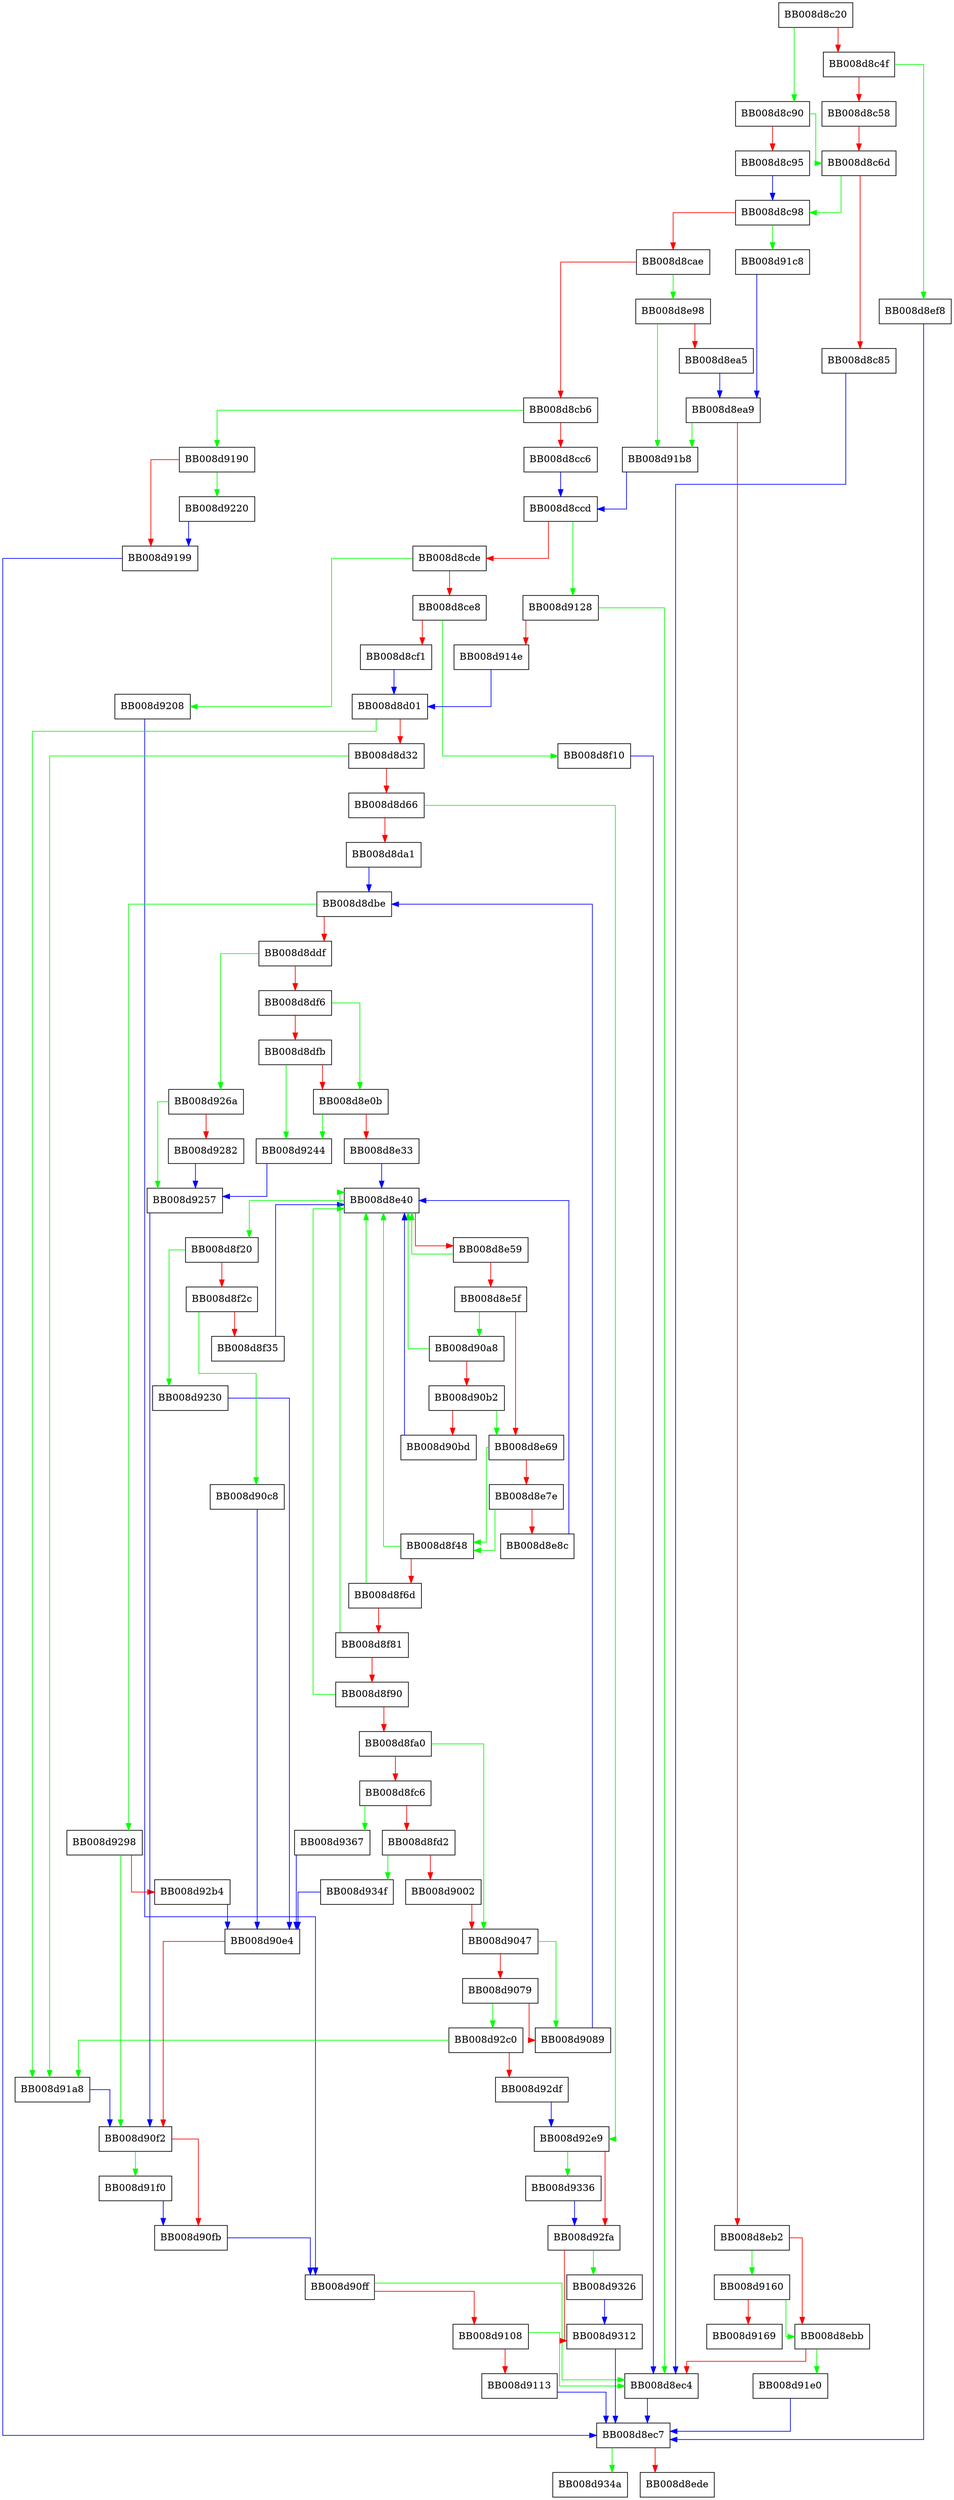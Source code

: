 digraph getcwd {
  node [shape="box"];
  graph [splines=ortho];
  BB008d8c20 -> BB008d8c90 [color="green"];
  BB008d8c20 -> BB008d8c4f [color="red"];
  BB008d8c4f -> BB008d8ef8 [color="green"];
  BB008d8c4f -> BB008d8c58 [color="red"];
  BB008d8c58 -> BB008d8c6d [color="red"];
  BB008d8c6d -> BB008d8c98 [color="green"];
  BB008d8c6d -> BB008d8c85 [color="red"];
  BB008d8c85 -> BB008d8ec4 [color="blue"];
  BB008d8c90 -> BB008d8c6d [color="green"];
  BB008d8c90 -> BB008d8c95 [color="red"];
  BB008d8c95 -> BB008d8c98 [color="blue"];
  BB008d8c98 -> BB008d91c8 [color="green"];
  BB008d8c98 -> BB008d8cae [color="red"];
  BB008d8cae -> BB008d8e98 [color="green"];
  BB008d8cae -> BB008d8cb6 [color="red"];
  BB008d8cb6 -> BB008d9190 [color="green"];
  BB008d8cb6 -> BB008d8cc6 [color="red"];
  BB008d8cc6 -> BB008d8ccd [color="blue"];
  BB008d8ccd -> BB008d9128 [color="green"];
  BB008d8ccd -> BB008d8cde [color="red"];
  BB008d8cde -> BB008d9208 [color="green"];
  BB008d8cde -> BB008d8ce8 [color="red"];
  BB008d8ce8 -> BB008d8f10 [color="green"];
  BB008d8ce8 -> BB008d8cf1 [color="red"];
  BB008d8cf1 -> BB008d8d01 [color="blue"];
  BB008d8d01 -> BB008d91a8 [color="green"];
  BB008d8d01 -> BB008d8d32 [color="red"];
  BB008d8d32 -> BB008d91a8 [color="green"];
  BB008d8d32 -> BB008d8d66 [color="red"];
  BB008d8d66 -> BB008d92e9 [color="green"];
  BB008d8d66 -> BB008d8da1 [color="red"];
  BB008d8da1 -> BB008d8dbe [color="blue"];
  BB008d8dbe -> BB008d9298 [color="green"];
  BB008d8dbe -> BB008d8ddf [color="red"];
  BB008d8ddf -> BB008d926a [color="green"];
  BB008d8ddf -> BB008d8df6 [color="red"];
  BB008d8df6 -> BB008d8e0b [color="green"];
  BB008d8df6 -> BB008d8dfb [color="red"];
  BB008d8dfb -> BB008d9244 [color="green"];
  BB008d8dfb -> BB008d8e0b [color="red"];
  BB008d8e0b -> BB008d9244 [color="green"];
  BB008d8e0b -> BB008d8e33 [color="red"];
  BB008d8e33 -> BB008d8e40 [color="blue"];
  BB008d8e40 -> BB008d8f20 [color="green"];
  BB008d8e40 -> BB008d8e59 [color="red"];
  BB008d8e59 -> BB008d8e40 [color="green"];
  BB008d8e59 -> BB008d8e5f [color="red"];
  BB008d8e5f -> BB008d90a8 [color="green"];
  BB008d8e5f -> BB008d8e69 [color="red"];
  BB008d8e69 -> BB008d8f48 [color="green"];
  BB008d8e69 -> BB008d8e7e [color="red"];
  BB008d8e7e -> BB008d8f48 [color="green"];
  BB008d8e7e -> BB008d8e8c [color="red"];
  BB008d8e8c -> BB008d8e40 [color="blue"];
  BB008d8e98 -> BB008d91b8 [color="green"];
  BB008d8e98 -> BB008d8ea5 [color="red"];
  BB008d8ea5 -> BB008d8ea9 [color="blue"];
  BB008d8ea9 -> BB008d91b8 [color="green"];
  BB008d8ea9 -> BB008d8eb2 [color="red"];
  BB008d8eb2 -> BB008d9160 [color="green"];
  BB008d8eb2 -> BB008d8ebb [color="red"];
  BB008d8ebb -> BB008d91e0 [color="green"];
  BB008d8ebb -> BB008d8ec4 [color="red"];
  BB008d8ec4 -> BB008d8ec7 [color="blue"];
  BB008d8ec7 -> BB008d934a [color="green"];
  BB008d8ec7 -> BB008d8ede [color="red"];
  BB008d8ef8 -> BB008d8ec7 [color="blue"];
  BB008d8f10 -> BB008d8ec4 [color="blue"];
  BB008d8f20 -> BB008d9230 [color="green"];
  BB008d8f20 -> BB008d8f2c [color="red"];
  BB008d8f2c -> BB008d90c8 [color="green"];
  BB008d8f2c -> BB008d8f35 [color="red"];
  BB008d8f35 -> BB008d8e40 [color="blue"];
  BB008d8f48 -> BB008d8e40 [color="green"];
  BB008d8f48 -> BB008d8f6d [color="red"];
  BB008d8f6d -> BB008d8e40 [color="green"];
  BB008d8f6d -> BB008d8f81 [color="red"];
  BB008d8f81 -> BB008d8e40 [color="green"];
  BB008d8f81 -> BB008d8f90 [color="red"];
  BB008d8f90 -> BB008d8e40 [color="green"];
  BB008d8f90 -> BB008d8fa0 [color="red"];
  BB008d8fa0 -> BB008d9047 [color="green"];
  BB008d8fa0 -> BB008d8fc6 [color="red"];
  BB008d8fc6 -> BB008d9367 [color="green"];
  BB008d8fc6 -> BB008d8fd2 [color="red"];
  BB008d8fd2 -> BB008d934f [color="green"];
  BB008d8fd2 -> BB008d9002 [color="red"];
  BB008d9002 -> BB008d9047 [color="red"];
  BB008d9047 -> BB008d9089 [color="green"];
  BB008d9047 -> BB008d9079 [color="red"];
  BB008d9079 -> BB008d92c0 [color="green"];
  BB008d9079 -> BB008d9089 [color="red"];
  BB008d9089 -> BB008d8dbe [color="blue"];
  BB008d90a8 -> BB008d8e40 [color="green"];
  BB008d90a8 -> BB008d90b2 [color="red"];
  BB008d90b2 -> BB008d8e69 [color="green"];
  BB008d90b2 -> BB008d90bd [color="red"];
  BB008d90bd -> BB008d8e40 [color="blue"];
  BB008d90c8 -> BB008d90e4 [color="blue"];
  BB008d90e4 -> BB008d90f2 [color="red"];
  BB008d90f2 -> BB008d91f0 [color="green"];
  BB008d90f2 -> BB008d90fb [color="red"];
  BB008d90fb -> BB008d90ff [color="blue"];
  BB008d90ff -> BB008d8ec4 [color="green"];
  BB008d90ff -> BB008d9108 [color="red"];
  BB008d9108 -> BB008d8ec4 [color="green"];
  BB008d9108 -> BB008d9113 [color="red"];
  BB008d9113 -> BB008d8ec7 [color="blue"];
  BB008d9128 -> BB008d8ec4 [color="green"];
  BB008d9128 -> BB008d914e [color="red"];
  BB008d914e -> BB008d8d01 [color="blue"];
  BB008d9160 -> BB008d8ebb [color="green"];
  BB008d9160 -> BB008d9169 [color="red"];
  BB008d9190 -> BB008d9220 [color="green"];
  BB008d9190 -> BB008d9199 [color="red"];
  BB008d9199 -> BB008d8ec7 [color="blue"];
  BB008d91a8 -> BB008d90f2 [color="blue"];
  BB008d91b8 -> BB008d8ccd [color="blue"];
  BB008d91c8 -> BB008d8ea9 [color="blue"];
  BB008d91e0 -> BB008d8ec7 [color="blue"];
  BB008d91f0 -> BB008d90fb [color="blue"];
  BB008d9208 -> BB008d90ff [color="blue"];
  BB008d9220 -> BB008d9199 [color="blue"];
  BB008d9230 -> BB008d90e4 [color="blue"];
  BB008d9244 -> BB008d9257 [color="blue"];
  BB008d9257 -> BB008d90f2 [color="blue"];
  BB008d926a -> BB008d9257 [color="green"];
  BB008d926a -> BB008d9282 [color="red"];
  BB008d9282 -> BB008d9257 [color="blue"];
  BB008d9298 -> BB008d90f2 [color="green"];
  BB008d9298 -> BB008d92b4 [color="red"];
  BB008d92b4 -> BB008d90e4 [color="blue"];
  BB008d92c0 -> BB008d91a8 [color="green"];
  BB008d92c0 -> BB008d92df [color="red"];
  BB008d92df -> BB008d92e9 [color="blue"];
  BB008d92e9 -> BB008d9336 [color="green"];
  BB008d92e9 -> BB008d92fa [color="red"];
  BB008d92fa -> BB008d9326 [color="green"];
  BB008d92fa -> BB008d9312 [color="red"];
  BB008d9312 -> BB008d8ec7 [color="blue"];
  BB008d9326 -> BB008d9312 [color="blue"];
  BB008d9336 -> BB008d92fa [color="blue"];
  BB008d934f -> BB008d90e4 [color="blue"];
  BB008d9367 -> BB008d90e4 [color="blue"];
}